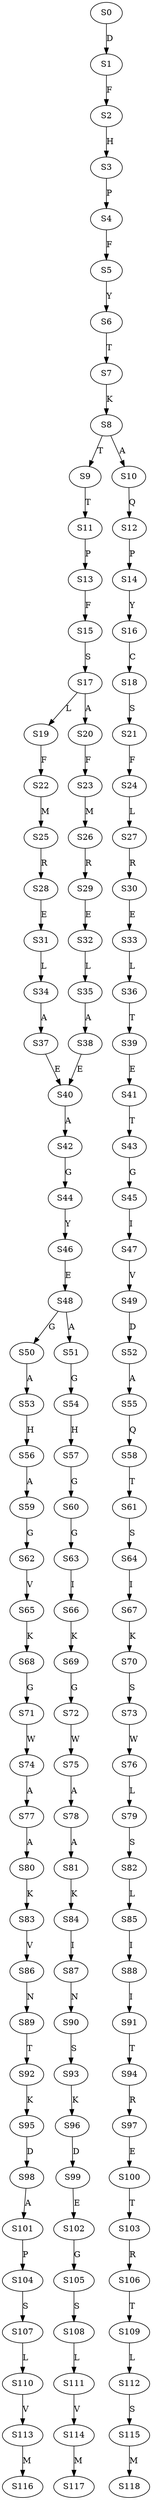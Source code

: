 strict digraph  {
	S0 -> S1 [ label = D ];
	S1 -> S2 [ label = F ];
	S2 -> S3 [ label = H ];
	S3 -> S4 [ label = P ];
	S4 -> S5 [ label = F ];
	S5 -> S6 [ label = Y ];
	S6 -> S7 [ label = T ];
	S7 -> S8 [ label = K ];
	S8 -> S9 [ label = T ];
	S8 -> S10 [ label = A ];
	S9 -> S11 [ label = T ];
	S10 -> S12 [ label = Q ];
	S11 -> S13 [ label = P ];
	S12 -> S14 [ label = P ];
	S13 -> S15 [ label = F ];
	S14 -> S16 [ label = Y ];
	S15 -> S17 [ label = S ];
	S16 -> S18 [ label = C ];
	S17 -> S19 [ label = L ];
	S17 -> S20 [ label = A ];
	S18 -> S21 [ label = S ];
	S19 -> S22 [ label = F ];
	S20 -> S23 [ label = F ];
	S21 -> S24 [ label = F ];
	S22 -> S25 [ label = M ];
	S23 -> S26 [ label = M ];
	S24 -> S27 [ label = L ];
	S25 -> S28 [ label = R ];
	S26 -> S29 [ label = R ];
	S27 -> S30 [ label = R ];
	S28 -> S31 [ label = E ];
	S29 -> S32 [ label = E ];
	S30 -> S33 [ label = E ];
	S31 -> S34 [ label = L ];
	S32 -> S35 [ label = L ];
	S33 -> S36 [ label = L ];
	S34 -> S37 [ label = A ];
	S35 -> S38 [ label = A ];
	S36 -> S39 [ label = T ];
	S37 -> S40 [ label = E ];
	S38 -> S40 [ label = E ];
	S39 -> S41 [ label = E ];
	S40 -> S42 [ label = A ];
	S41 -> S43 [ label = T ];
	S42 -> S44 [ label = G ];
	S43 -> S45 [ label = G ];
	S44 -> S46 [ label = Y ];
	S45 -> S47 [ label = I ];
	S46 -> S48 [ label = E ];
	S47 -> S49 [ label = V ];
	S48 -> S50 [ label = G ];
	S48 -> S51 [ label = A ];
	S49 -> S52 [ label = D ];
	S50 -> S53 [ label = A ];
	S51 -> S54 [ label = G ];
	S52 -> S55 [ label = A ];
	S53 -> S56 [ label = H ];
	S54 -> S57 [ label = H ];
	S55 -> S58 [ label = Q ];
	S56 -> S59 [ label = A ];
	S57 -> S60 [ label = G ];
	S58 -> S61 [ label = T ];
	S59 -> S62 [ label = G ];
	S60 -> S63 [ label = G ];
	S61 -> S64 [ label = S ];
	S62 -> S65 [ label = V ];
	S63 -> S66 [ label = I ];
	S64 -> S67 [ label = I ];
	S65 -> S68 [ label = K ];
	S66 -> S69 [ label = K ];
	S67 -> S70 [ label = K ];
	S68 -> S71 [ label = G ];
	S69 -> S72 [ label = G ];
	S70 -> S73 [ label = S ];
	S71 -> S74 [ label = W ];
	S72 -> S75 [ label = W ];
	S73 -> S76 [ label = W ];
	S74 -> S77 [ label = A ];
	S75 -> S78 [ label = A ];
	S76 -> S79 [ label = L ];
	S77 -> S80 [ label = A ];
	S78 -> S81 [ label = A ];
	S79 -> S82 [ label = S ];
	S80 -> S83 [ label = K ];
	S81 -> S84 [ label = K ];
	S82 -> S85 [ label = L ];
	S83 -> S86 [ label = V ];
	S84 -> S87 [ label = I ];
	S85 -> S88 [ label = I ];
	S86 -> S89 [ label = N ];
	S87 -> S90 [ label = N ];
	S88 -> S91 [ label = I ];
	S89 -> S92 [ label = T ];
	S90 -> S93 [ label = S ];
	S91 -> S94 [ label = T ];
	S92 -> S95 [ label = K ];
	S93 -> S96 [ label = K ];
	S94 -> S97 [ label = R ];
	S95 -> S98 [ label = D ];
	S96 -> S99 [ label = D ];
	S97 -> S100 [ label = E ];
	S98 -> S101 [ label = A ];
	S99 -> S102 [ label = E ];
	S100 -> S103 [ label = T ];
	S101 -> S104 [ label = P ];
	S102 -> S105 [ label = G ];
	S103 -> S106 [ label = R ];
	S104 -> S107 [ label = S ];
	S105 -> S108 [ label = S ];
	S106 -> S109 [ label = T ];
	S107 -> S110 [ label = L ];
	S108 -> S111 [ label = L ];
	S109 -> S112 [ label = L ];
	S110 -> S113 [ label = V ];
	S111 -> S114 [ label = V ];
	S112 -> S115 [ label = S ];
	S113 -> S116 [ label = M ];
	S114 -> S117 [ label = M ];
	S115 -> S118 [ label = M ];
}
